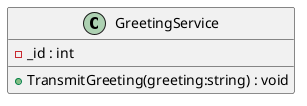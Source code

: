 @startuml
class GreetingService {
    - _id : int
    + TransmitGreeting(greeting:string) : void
}
@enduml
